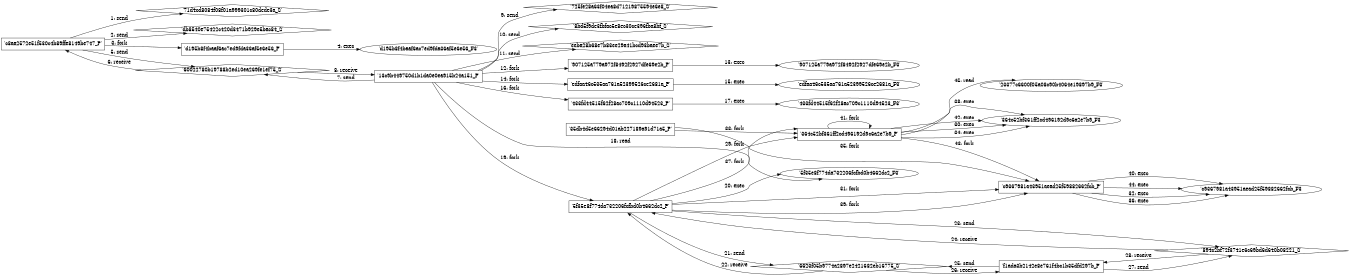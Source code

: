 digraph "D:\Learning\Paper\apt\基于CTI的攻击预警\Dataset\攻击图\ASGfromALLCTI\The Internet of Things Is Not Always So Comforting.dot" {
rankdir="LR"
size="9"
fixedsize="false"
splines="true"
nodesep=0.3
ranksep=0
fontsize=10
overlap="scalexy"
engine= "neato"
	"'71d4cd8084f08f01a999301c80dede3a_S'" [node_type=Socket shape=diamond]
	"'c8aa2572e51f530c4b89ffe8149be747_P'" [node_type=Process shape=box]
	"'c8aa2572e51f530c4b89ffe8149be747_P'" -> "'71d4cd8084f08f01a999301c80dede3a_S'" [label="1: send"]
	"'db8540e75422c420d3471b929e5bac84_S'" [node_type=Socket shape=diamond]
	"'c8aa2572e51f530c4b89ffe8149be747_P'" [node_type=Process shape=box]
	"'c8aa2572e51f530c4b89ffe8149be747_P'" -> "'db8540e75422c420d3471b929e5bac84_S'" [label="2: send"]
	"'c8aa2572e51f530c4b89ffe8149be747_P'" [node_type=Process shape=box]
	"'d195b8f4baaf6ac7ed9fda36af5e6e56_P'" [node_type=Process shape=box]
	"'c8aa2572e51f530c4b89ffe8149be747_P'" -> "'d195b8f4baaf6ac7ed9fda36af5e6e56_P'" [label="3: fork"]
	"'d195b8f4baaf6ac7ed9fda36af5e6e56_P'" [node_type=Process shape=box]
	"'d195b8f4baaf6ac7ed9fda36af5e6e56_F3'" [node_type=File shape=ellipse]
	"'d195b8f4baaf6ac7ed9fda36af5e6e56_P'" -> "'d195b8f4baaf6ac7ed9fda36af5e6e56_F3'" [label="4: exec"]
	"'60022780b19788b2ed10ea269fe1ef75_S'" [node_type=Socket shape=diamond]
	"'c8aa2572e51f530c4b89ffe8149be747_P'" [node_type=Process shape=box]
	"'c8aa2572e51f530c4b89ffe8149be747_P'" -> "'60022780b19788b2ed10ea269fe1ef75_S'" [label="5: send"]
	"'60022780b19788b2ed10ea269fe1ef75_S'" -> "'c8aa2572e51f530c4b89ffe8149be747_P'" [label="6: receive"]
	"'60022780b19788b2ed10ea269fe1ef75_S'" [node_type=Socket shape=diamond]
	"'13c9b449750d1b1da0e0ea915b24a151_P'" [node_type=Process shape=box]
	"'13c9b449750d1b1da0e0ea915b24a151_P'" -> "'60022780b19788b2ed10ea269fe1ef75_S'" [label="7: send"]
	"'60022780b19788b2ed10ea269fe1ef75_S'" -> "'13c9b449750d1b1da0e0ea915b24a151_P'" [label="8: receive"]
	"'725fe28a63f04ea8d71219875594e6e8_S'" [node_type=Socket shape=diamond]
	"'13c9b449750d1b1da0e0ea915b24a151_P'" [node_type=Process shape=box]
	"'13c9b449750d1b1da0e0ea915b24a151_P'" -> "'725fe28a63f04ea8d71219875594e6e8_S'" [label="9: send"]
	"'8bd5f9de3fbfac5e8ec30ce396fba8bf_S'" [node_type=Socket shape=diamond]
	"'13c9b449750d1b1da0e0ea915b24a151_P'" [node_type=Process shape=box]
	"'13c9b449750d1b1da0e0ea915b24a151_P'" -> "'8bd5f9de3fbfac5e8ec30ce396fba8bf_S'" [label="10: send"]
	"'eeba28b68e7b83ee29a41bcd93baee7b_S'" [node_type=Socket shape=diamond]
	"'13c9b449750d1b1da0e0ea915b24a151_P'" [node_type=Process shape=box]
	"'13c9b449750d1b1da0e0ea915b24a151_P'" -> "'eeba28b68e7b83ee29a41bcd93baee7b_S'" [label="11: send"]
	"'13c9b449750d1b1da0e0ea915b24a151_P'" [node_type=Process shape=box]
	"'907125a779a972f8492f2927dfe69e2b_P'" [node_type=Process shape=box]
	"'13c9b449750d1b1da0e0ea915b24a151_P'" -> "'907125a779a972f8492f2927dfe69e2b_P'" [label="12: fork"]
	"'907125a779a972f8492f2927dfe69e2b_P'" [node_type=Process shape=box]
	"'907125a779a972f8492f2927dfe69e2b_F3'" [node_type=File shape=ellipse]
	"'907125a779a972f8492f2927dfe69e2b_P'" -> "'907125a779a972f8492f2927dfe69e2b_F3'" [label="13: exec"]
	"'13c9b449750d1b1da0e0ea915b24a151_P'" [node_type=Process shape=box]
	"'edfaa46c535aa761a52399526ce2681a_P'" [node_type=Process shape=box]
	"'13c9b449750d1b1da0e0ea915b24a151_P'" -> "'edfaa46c535aa761a52399526ce2681a_P'" [label="14: fork"]
	"'edfaa46c535aa761a52399526ce2681a_P'" [node_type=Process shape=box]
	"'edfaa46c535aa761a52399526ce2681a_F3'" [node_type=File shape=ellipse]
	"'edfaa46c535aa761a52399526ce2681a_P'" -> "'edfaa46c535aa761a52399526ce2681a_F3'" [label="15: exec"]
	"'13c9b449750d1b1da0e0ea915b24a151_P'" [node_type=Process shape=box]
	"'433fd44515f62f28ac709c1110d94523_P'" [node_type=Process shape=box]
	"'13c9b449750d1b1da0e0ea915b24a151_P'" -> "'433fd44515f62f28ac709c1110d94523_P'" [label="16: fork"]
	"'433fd44515f62f28ac709c1110d94523_P'" [node_type=Process shape=box]
	"'433fd44515f62f28ac709c1110d94523_F3'" [node_type=File shape=ellipse]
	"'433fd44515f62f28ac709c1110d94523_P'" -> "'433fd44515f62f28ac709c1110d94523_F3'" [label="17: exec"]
	"'5f35e8f774da732206fcfbd0b4662dc2_F3'" [node_type=file shape=ellipse]
	"'13c9b449750d1b1da0e0ea915b24a151_P'" [node_type=Process shape=box]
	"'13c9b449750d1b1da0e0ea915b24a151_P'" -> "'5f35e8f774da732206fcfbd0b4662dc2_F3'" [label="18: read"]
	"'13c9b449750d1b1da0e0ea915b24a151_P'" [node_type=Process shape=box]
	"'5f35e8f774da732206fcfbd0b4662dc2_P'" [node_type=Process shape=box]
	"'13c9b449750d1b1da0e0ea915b24a151_P'" -> "'5f35e8f774da732206fcfbd0b4662dc2_P'" [label="19: fork"]
	"'5f35e8f774da732206fcfbd0b4662dc2_P'" [node_type=Process shape=box]
	"'5f35e8f774da732206fcfbd0b4662dc2_F3'" [node_type=File shape=ellipse]
	"'5f35e8f774da732206fcfbd0b4662dc2_P'" -> "'5f35e8f774da732206fcfbd0b4662dc2_F3'" [label="20: exec"]
	"'6623f05b9774a2897e2421682eb16775_S'" [node_type=Socket shape=diamond]
	"'5f35e8f774da732206fcfbd0b4662dc2_P'" [node_type=Process shape=box]
	"'5f35e8f774da732206fcfbd0b4662dc2_P'" -> "'6623f05b9774a2897e2421682eb16775_S'" [label="21: send"]
	"'6623f05b9774a2897e2421682eb16775_S'" -> "'5f35e8f774da732206fcfbd0b4662dc2_P'" [label="22: receive"]
	"'894c2bf72f3741e6c69bd6d640b08221_S'" [node_type=Socket shape=diamond]
	"'5f35e8f774da732206fcfbd0b4662dc2_P'" [node_type=Process shape=box]
	"'5f35e8f774da732206fcfbd0b4662dc2_P'" -> "'894c2bf72f3741e6c69bd6d640b08221_S'" [label="23: send"]
	"'894c2bf72f3741e6c69bd6d640b08221_S'" -> "'5f35e8f774da732206fcfbd0b4662dc2_P'" [label="24: receive"]
	"'6623f05b9774a2897e2421682eb16775_S'" [node_type=Socket shape=diamond]
	"'f1ada3b2142e8e761f4bc1b35dfd297b_P'" [node_type=Process shape=box]
	"'f1ada3b2142e8e761f4bc1b35dfd297b_P'" -> "'6623f05b9774a2897e2421682eb16775_S'" [label="25: send"]
	"'6623f05b9774a2897e2421682eb16775_S'" -> "'f1ada3b2142e8e761f4bc1b35dfd297b_P'" [label="26: receive"]
	"'894c2bf72f3741e6c69bd6d640b08221_S'" [node_type=Socket shape=diamond]
	"'f1ada3b2142e8e761f4bc1b35dfd297b_P'" [node_type=Process shape=box]
	"'f1ada3b2142e8e761f4bc1b35dfd297b_P'" -> "'894c2bf72f3741e6c69bd6d640b08221_S'" [label="27: send"]
	"'894c2bf72f3741e6c69bd6d640b08221_S'" -> "'f1ada3b2142e8e761f4bc1b35dfd297b_P'" [label="28: receive"]
	"'5f35e8f774da732206fcfbd0b4662dc2_P'" [node_type=Process shape=box]
	"'364c52bf361ff2cd496192d9c6a2e7b9_P'" [node_type=Process shape=box]
	"'5f35e8f774da732206fcfbd0b4662dc2_P'" -> "'364c52bf361ff2cd496192d9c6a2e7b9_P'" [label="29: fork"]
	"'364c52bf361ff2cd496192d9c6a2e7b9_P'" [node_type=Process shape=box]
	"'364c52bf361ff2cd496192d9c6a2e7b9_F3'" [node_type=File shape=ellipse]
	"'364c52bf361ff2cd496192d9c6a2e7b9_P'" -> "'364c52bf361ff2cd496192d9c6a2e7b9_F3'" [label="30: exec"]
	"'5f35e8f774da732206fcfbd0b4662dc2_P'" [node_type=Process shape=box]
	"'c9367981a43951aead25f59882662fcb_P'" [node_type=Process shape=box]
	"'5f35e8f774da732206fcfbd0b4662dc2_P'" -> "'c9367981a43951aead25f59882662fcb_P'" [label="31: fork"]
	"'c9367981a43951aead25f59882662fcb_P'" [node_type=Process shape=box]
	"'c9367981a43951aead25f59882662fcb_F3'" [node_type=File shape=ellipse]
	"'c9367981a43951aead25f59882662fcb_P'" -> "'c9367981a43951aead25f59882662fcb_F3'" [label="32: exec"]
	"'35db4d5e66294d01ab227189a91d71a5_P'" [node_type=Process shape=box]
	"'364c52bf361ff2cd496192d9c6a2e7b9_P'" [node_type=Process shape=box]
	"'35db4d5e66294d01ab227189a91d71a5_P'" -> "'364c52bf361ff2cd496192d9c6a2e7b9_P'" [label="33: fork"]
	"'364c52bf361ff2cd496192d9c6a2e7b9_P'" [node_type=Process shape=box]
	"'364c52bf361ff2cd496192d9c6a2e7b9_F3'" [node_type=File shape=ellipse]
	"'364c52bf361ff2cd496192d9c6a2e7b9_P'" -> "'364c52bf361ff2cd496192d9c6a2e7b9_F3'" [label="34: exec"]
	"'35db4d5e66294d01ab227189a91d71a5_P'" [node_type=Process shape=box]
	"'c9367981a43951aead25f59882662fcb_P'" [node_type=Process shape=box]
	"'35db4d5e66294d01ab227189a91d71a5_P'" -> "'c9367981a43951aead25f59882662fcb_P'" [label="35: fork"]
	"'c9367981a43951aead25f59882662fcb_P'" [node_type=Process shape=box]
	"'c9367981a43951aead25f59882662fcb_F3'" [node_type=File shape=ellipse]
	"'c9367981a43951aead25f59882662fcb_P'" -> "'c9367981a43951aead25f59882662fcb_F3'" [label="36: exec"]
	"'5f35e8f774da732206fcfbd0b4662dc2_P'" [node_type=Process shape=box]
	"'364c52bf361ff2cd496192d9c6a2e7b9_P'" [node_type=Process shape=box]
	"'5f35e8f774da732206fcfbd0b4662dc2_P'" -> "'364c52bf361ff2cd496192d9c6a2e7b9_P'" [label="37: fork"]
	"'364c52bf361ff2cd496192d9c6a2e7b9_P'" [node_type=Process shape=box]
	"'364c52bf361ff2cd496192d9c6a2e7b9_F3'" [node_type=File shape=ellipse]
	"'364c52bf361ff2cd496192d9c6a2e7b9_P'" -> "'364c52bf361ff2cd496192d9c6a2e7b9_F3'" [label="38: exec"]
	"'5f35e8f774da732206fcfbd0b4662dc2_P'" [node_type=Process shape=box]
	"'c9367981a43951aead25f59882662fcb_P'" [node_type=Process shape=box]
	"'5f35e8f774da732206fcfbd0b4662dc2_P'" -> "'c9367981a43951aead25f59882662fcb_P'" [label="39: fork"]
	"'c9367981a43951aead25f59882662fcb_P'" [node_type=Process shape=box]
	"'c9367981a43951aead25f59882662fcb_F3'" [node_type=File shape=ellipse]
	"'c9367981a43951aead25f59882662fcb_P'" -> "'c9367981a43951aead25f59882662fcb_F3'" [label="40: exec"]
	"'364c52bf361ff2cd496192d9c6a2e7b9_P'" [node_type=Process shape=box]
	"'364c52bf361ff2cd496192d9c6a2e7b9_P'" [node_type=Process shape=box]
	"'364c52bf361ff2cd496192d9c6a2e7b9_P'" -> "'364c52bf361ff2cd496192d9c6a2e7b9_P'" [label="41: fork"]
	"'364c52bf361ff2cd496192d9c6a2e7b9_P'" [node_type=Process shape=box]
	"'364c52bf361ff2cd496192d9c6a2e7b9_F3'" [node_type=File shape=ellipse]
	"'364c52bf361ff2cd496192d9c6a2e7b9_P'" -> "'364c52bf361ff2cd496192d9c6a2e7b9_F3'" [label="42: exec"]
	"'364c52bf361ff2cd496192d9c6a2e7b9_P'" [node_type=Process shape=box]
	"'c9367981a43951aead25f59882662fcb_P'" [node_type=Process shape=box]
	"'364c52bf361ff2cd496192d9c6a2e7b9_P'" -> "'c9367981a43951aead25f59882662fcb_P'" [label="43: fork"]
	"'c9367981a43951aead25f59882662fcb_P'" [node_type=Process shape=box]
	"'c9367981a43951aead25f59882662fcb_F3'" [node_type=File shape=ellipse]
	"'c9367981a43951aead25f59882662fcb_P'" -> "'c9367981a43951aead25f59882662fcb_F3'" [label="44: exec"]
	"'23377c6600f05a08c90b4064e19897b9_F3'" [node_type=file shape=ellipse]
	"'364c52bf361ff2cd496192d9c6a2e7b9_P'" [node_type=Process shape=box]
	"'364c52bf361ff2cd496192d9c6a2e7b9_P'" -> "'23377c6600f05a08c90b4064e19897b9_F3'" [label="45: read"]
}
